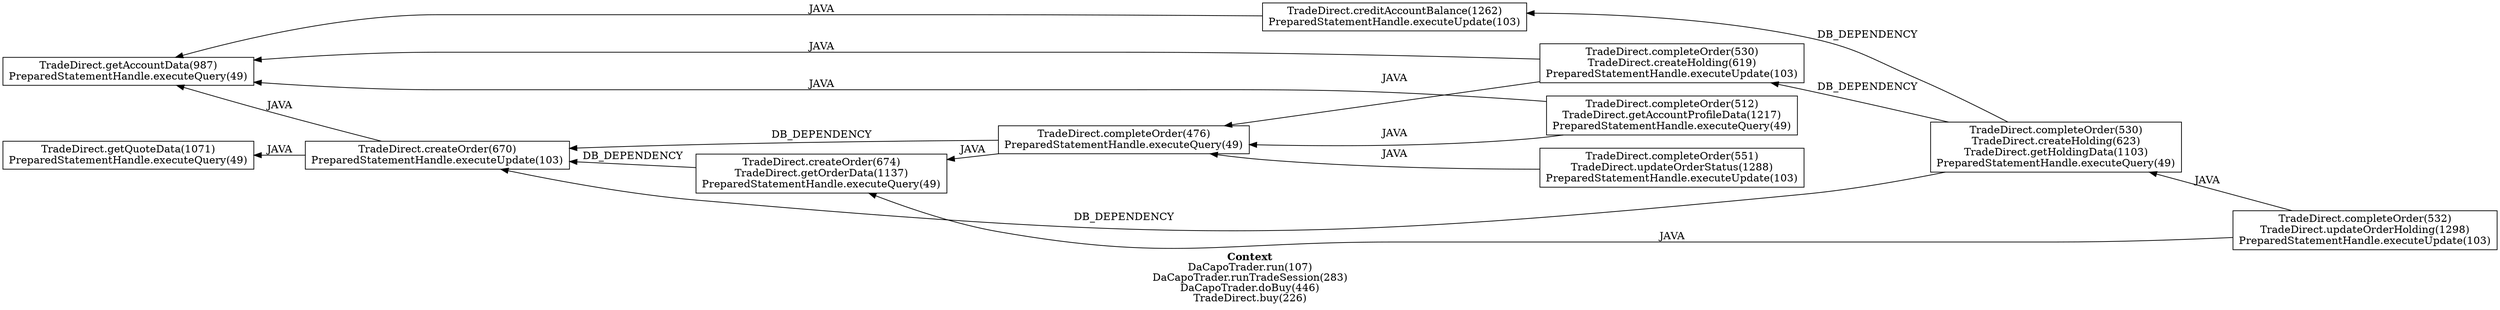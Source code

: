 digraph 1175215772 { 
label=<<font face="Times-Bold">Context</font><br/>DaCapoTrader.run(107)<br/>DaCapoTrader.runTradeSession(283)<br/>DaCapoTrader.doBuy(446)<br/>TradeDirect.buy(226)>;rankdir=RL;
1 [label="TradeDirect.getQuoteData(1071)\nPreparedStatementHandle.executeQuery(49)\n", shape=box];
2 [label="TradeDirect.completeOrder(551)\nTradeDirect.updateOrderStatus(1288)\nPreparedStatementHandle.executeUpdate(103)\n", shape=box];
3 [label="TradeDirect.completeOrder(476)\nPreparedStatementHandle.executeQuery(49)\n", shape=box];
4 [label="TradeDirect.createOrder(670)\nPreparedStatementHandle.executeUpdate(103)\n", shape=box];
5 [label="TradeDirect.createOrder(674)\nTradeDirect.getOrderData(1137)\nPreparedStatementHandle.executeQuery(49)\n", shape=box];
6 [label="TradeDirect.completeOrder(532)\nTradeDirect.updateOrderHolding(1298)\nPreparedStatementHandle.executeUpdate(103)\n", shape=box];
7 [label="TradeDirect.completeOrder(530)\nTradeDirect.createHolding(619)\nPreparedStatementHandle.executeUpdate(103)\n", shape=box];
8 [label="TradeDirect.completeOrder(512)\nTradeDirect.getAccountProfileData(1217)\nPreparedStatementHandle.executeQuery(49)\n", shape=box];
9 [label="TradeDirect.creditAccountBalance(1262)\nPreparedStatementHandle.executeUpdate(103)\n", shape=box];
10 [label="TradeDirect.completeOrder(530)\nTradeDirect.createHolding(623)\nTradeDirect.getHoldingData(1103)\nPreparedStatementHandle.executeQuery(49)\n", shape=box];
11 [label="TradeDirect.getAccountData(987)\nPreparedStatementHandle.executeQuery(49)\n", shape=box];
2 -> 3 [label="JAVA"];
3 -> 4 [label="DB_DEPENDENCY"];
3 -> 5 [label="JAVA"];
4 -> 1 [label="JAVA"];
4 -> 11 [label="JAVA"];
5 -> 4 [label="DB_DEPENDENCY"];
6 -> 5 [label="JAVA"];
6 -> 10 [label="JAVA"];
7 -> 3 [label="JAVA"];
7 -> 11 [label="JAVA"];
8 -> 3 [label="JAVA"];
8 -> 11 [label="JAVA"];
9 -> 11 [label="JAVA"];
10 -> 4 [label="DB_DEPENDENCY"];
10 -> 7 [label="DB_DEPENDENCY"];
10 -> 9 [label="DB_DEPENDENCY"];
}

